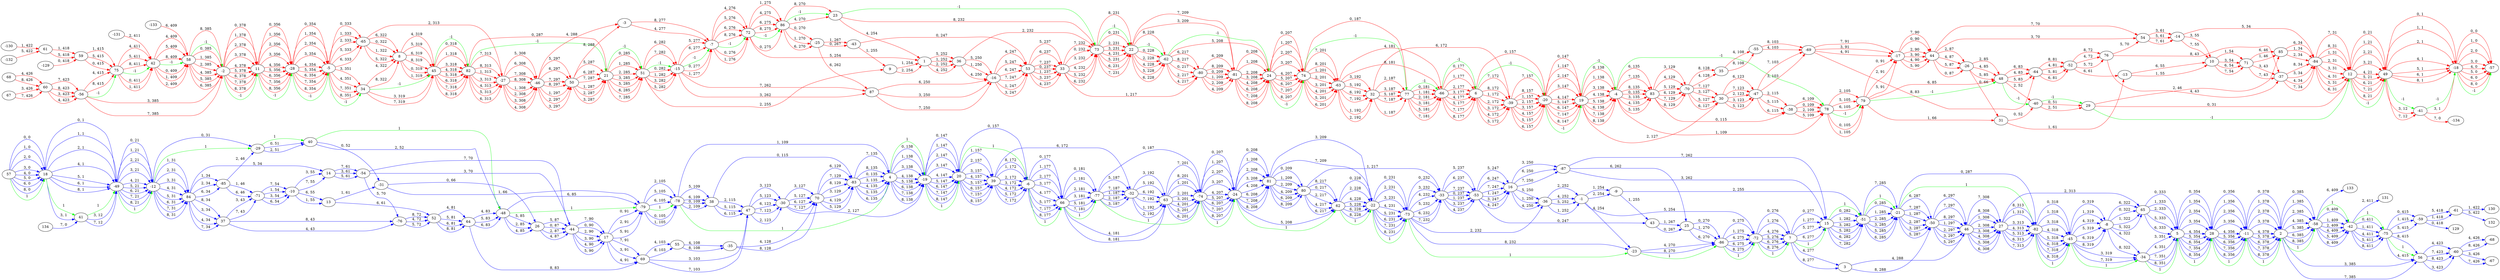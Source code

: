 digraph G
{
rankdir = LR
57 -> 18[label="0, 0" color=blue]
-18 -> -57[label="0, 0" color=red]
18 -> -49[label="0, 1" color=blue]
49 -> -18[label="0, 1" color=red]
-49 -> -12[label="0, 21" color=blue]
12 -> 49[label="0, 21" color=red]
-12 -> -29[label="0, 31" color=blue]
29 -> 12[label="0, 31" color=red]
-29 -> 40[label="0, 51" color=blue]
-40 -> 29[label="0, 51" color=red]
40 -> -31[label="0, 52" color=blue]
31 -> -40[label="0, 52" color=red]
-31 -> 26[label="0, 66" color=blue]
-26 -> 31[label="0, 66" color=red]
26 -> -44[label="0, 87" color=blue]
44 -> -26[label="0, 87" color=red]
-44 -> 17[label="0, 90" color=blue]
-17 -> 44[label="0, 90" color=red]
17 -> -79[label="0, 91" color=blue]
79 -> -17[label="0, 91" color=red]
-79 -> -78[label="0, 105" color=blue]
78 -> 79[label="0, 105" color=red]
-78 -> 38[label="0, 109" color=blue]
-38 -> 78[label="0, 109" color=red]
38 -> -83[label="0, 115" color=blue]
83 -> -38[label="0, 115" color=red]
-83 -> 4[label="0, 135" color=blue]
-4 -> 83[label="0, 135" color=red]
4 -> -19[label="0, 138" color=blue]
19 -> -4[label="0, 138" color=red]
-19 -> 20[label="0, 147" color=blue]
-20 -> 19[label="0, 147" color=red]
20 -> -6[label="0, 157" color=blue]
6 -> -20[label="0, 157" color=red]
-6 -> 66[label="0, 177" color=blue]
-66 -> 6[label="0, 177" color=red]
66 -> -77[label="0, 181" color=blue]
77 -> -66[label="0, 181" color=red]
-77 -> -74[label="0, 187" color=blue]
74 -> 77[label="0, 187" color=red]
-74 -> -24[label="0, 207" color=blue]
24 -> 74[label="0, 207" color=red]
-24 -> 81[label="0, 208" color=blue]
-81 -> 24[label="0, 208" color=red]
81 -> 80[label="0, 209" color=blue]
-80 -> -81[label="0, 209" color=red]
80 -> 62[label="0, 217" color=blue]
-62 -> -80[label="0, 217" color=red]
62 -> -22[label="0, 228" color=blue]
22 -> -62[label="0, 228" color=red]
-22 -> -73[label="0, 231" color=blue]
73 -> 22[label="0, 231" color=red]
-73 -> -33[label="0, 232" color=blue]
33 -> 73[label="0, 232" color=red]
-33 -> -53[label="0, 237" color=blue]
53 -> 33[label="0, 237" color=red]
-53 -> 43[label="0, 247" color=blue]
-43 -> 53[label="0, 247" color=red]
43 -> 25[label="0, 267" color=blue]
-25 -> -43[label="0, 267" color=red]
25 -> -86[label="0, 270" color=blue]
86 -> -25[label="0, 270" color=red]
-86 -> -72[label="0, 275" color=blue]
72 -> 86[label="0, 275" color=red]
-72 -> 7[label="0, 276" color=blue]
-7 -> 72[label="0, 276" color=red]
7 -> 15[label="0, 277" color=blue]
-15 -> -7[label="0, 277" color=red]
15 -> -51[label="0, 282" color=blue]
51 -> -15[label="0, 282" color=red]
-51 -> -21[label="0, 285" color=blue]
21 -> 51[label="0, 285" color=red]
-21 -> -82[label="0, 287" color=blue]
82 -> 21[label="0, 287" color=red]
-82 -> -45[label="0, 318" color=blue]
45 -> 82[label="0, 318" color=red]
-45 -> -8[label="0, 319" color=blue]
8 -> 45[label="0, 319" color=red]
-8 -> 65[label="0, 322" color=blue]
-65 -> 8[label="0, 322" color=red]
65 -> 5[label="0, 333" color=blue]
-5 -> -65[label="0, 333" color=red]
5 -> 28[label="0, 354" color=blue]
-28 -> -5[label="0, 354" color=red]
28 -> -11[label="0, 356" color=blue]
11 -> -28[label="0, 356" color=red]
-11 -> 2[label="0, 378" color=blue]
-2 -> 11[label="0, 378" color=red]
2 -> -58[label="0, 385" color=blue]
58 -> -2[label="0, 385" color=red]
-58 -> -42[label="0, 409" color=blue]
42 -> 58[label="0, 409" color=red]
-42 -> -75[label="0, 411" color=blue]
75 -> 42[label="0, 411" color=red]
-75 -> -59[label="0, 415" color=blue]
59 -> 75[label="0, 415" color=red]
-59 -> 129[label="0, 418" color=blue]
-129 -> 59[label="0, 418" color=red]
57 -> 18[label="1, 0" color=blue]
-18 -> -57[label="1, 0" color=red]
18 -> -49[label="1, 1" color=blue]
49 -> -18[label="1, 1" color=red]
-49 -> -12[label="1, 21" color=blue]
12 -> 49[label="1, 21" color=red]
-12 -> 84[label="1, 31" color=blue]
-84 -> 12[label="1, 31" color=red]
84 -> -85[label="1, 34" color=blue]
85 -> -84[label="1, 34" color=red]
-85 -> -71[label="1, 46" color=blue]
71 -> 85[label="1, 46" color=red]
-71 -> -10[label="1, 54" color=blue]
10 -> 71[label="1, 54" color=red]
-10 -> 13[label="1, 55" color=blue]
-13 -> 10[label="1, 55" color=red]
13 -> -31[label="1, 61" color=blue]
31 -> -13[label="1, 61" color=red]
-31 -> -79[label="1, 66" color=blue]
79 -> 31[label="1, 66" color=red]
-79 -> -78[label="1, 105" color=blue]
78 -> 79[label="1, 105" color=red]
-78 -> 4[label="1, 109" color=blue]
-4 -> 78[label="1, 109" color=red]
4 -> -19[label="1, 138" color=blue]
19 -> -4[label="1, 138" color=red]
-19 -> 20[label="1, 147" color=blue]
-20 -> 19[label="1, 147" color=red]
20 -> 39[label="1, 157" color=blue]
-39 -> -20[label="1, 157" color=red]
39 -> -6[label="1, 172" color=blue]
6 -> -39[label="1, 172" color=red]
-6 -> 66[label="1, 177" color=blue]
-66 -> 6[label="1, 177" color=red]
66 -> -77[label="1, 181" color=blue]
77 -> -66[label="1, 181" color=red]
-77 -> -32[label="1, 187" color=blue]
32 -> 77[label="1, 187" color=red]
-32 -> 63[label="1, 192" color=blue]
-63 -> 32[label="1, 192" color=red]
63 -> -74[label="1, 201" color=blue]
74 -> -63[label="1, 201" color=red]
-74 -> -24[label="1, 207" color=blue]
24 -> 74[label="1, 207" color=red]
-24 -> 81[label="1, 208" color=blue]
-81 -> 24[label="1, 208" color=red]
81 -> 80[label="1, 209" color=blue]
-80 -> -81[label="1, 209" color=red]
80 -> -33[label="1, 217" color=blue]
33 -> -80[label="1, 217" color=red]
-33 -> -53[label="1, 237" color=blue]
53 -> 33[label="1, 237" color=red]
-53 -> 16[label="1, 247" color=blue]
-16 -> 53[label="1, 247" color=red]
16 -> -36[label="1, 250" color=blue]
36 -> -16[label="1, 250" color=red]
-36 -> -1[label="1, 252" color=blue]
1 -> 36[label="1, 252" color=red]
-1 -> -9[label="1, 254" color=blue]
9 -> 1[label="1, 254" color=red]
-9 -> 43[label="1, 255" color=blue]
-43 -> 9[label="1, 255" color=red]
43 -> 25[label="1, 267" color=blue]
-25 -> -43[label="1, 267" color=red]
25 -> -86[label="1, 270" color=blue]
86 -> -25[label="1, 270" color=red]
-86 -> -72[label="1, 275" color=blue]
72 -> 86[label="1, 275" color=red]
-72 -> 7[label="1, 276" color=blue]
-7 -> 72[label="1, 276" color=red]
7 -> 15[label="1, 277" color=blue]
-15 -> -7[label="1, 277" color=red]
15 -> -51[label="1, 282" color=blue]
51 -> -15[label="1, 282" color=red]
-51 -> -21[label="1, 285" color=blue]
21 -> 51[label="1, 285" color=red]
-21 -> -50[label="1, 287" color=blue]
50 -> 21[label="1, 287" color=red]
-50 -> 46[label="1, 297" color=blue]
-46 -> 50[label="1, 297" color=red]
46 -> 27[label="1, 308" color=blue]
-27 -> -46[label="1, 308" color=red]
27 -> -82[label="1, 313" color=blue]
82 -> -27[label="1, 313" color=red]
-82 -> -45[label="1, 318" color=blue]
45 -> 82[label="1, 318" color=red]
-45 -> -8[label="1, 319" color=blue]
8 -> 45[label="1, 319" color=red]
-8 -> 65[label="1, 322" color=blue]
-65 -> 8[label="1, 322" color=red]
65 -> 5[label="1, 333" color=blue]
-5 -> -65[label="1, 333" color=red]
5 -> 28[label="1, 354" color=blue]
-28 -> -5[label="1, 354" color=red]
28 -> -11[label="1, 356" color=blue]
11 -> -28[label="1, 356" color=red]
-11 -> 2[label="1, 378" color=blue]
-2 -> 11[label="1, 378" color=red]
2 -> -58[label="1, 385" color=blue]
58 -> -2[label="1, 385" color=red]
-58 -> -42[label="1, 409" color=blue]
42 -> 58[label="1, 409" color=red]
-42 -> -75[label="1, 411" color=blue]
75 -> 42[label="1, 411" color=red]
-75 -> -59[label="1, 415" color=blue]
59 -> 75[label="1, 415" color=red]
-59 -> -61[label="1, 418" color=blue]
61 -> 59[label="1, 418" color=red]
-61 -> 130[label="1, 422" color=blue]
-130 -> 61[label="1, 422" color=red]
57 -> 18[label="2, 0" color=blue]
-18 -> -57[label="2, 0" color=red]
18 -> -49[label="2, 1" color=blue]
49 -> -18[label="2, 1" color=red]
-49 -> -12[label="2, 21" color=blue]
12 -> 49[label="2, 21" color=red]
-12 -> 84[label="2, 31" color=blue]
-84 -> 12[label="2, 31" color=red]
84 -> -85[label="2, 34" color=blue]
85 -> -84[label="2, 34" color=red]
-85 -> -29[label="2, 46" color=blue]
29 -> 85[label="2, 46" color=red]
-29 -> 40[label="2, 51" color=blue]
-40 -> 29[label="2, 51" color=red]
40 -> -48[label="2, 52" color=blue]
48 -> -40[label="2, 52" color=red]
-48 -> 26[label="2, 85" color=blue]
-26 -> 48[label="2, 85" color=red]
26 -> -44[label="2, 87" color=blue]
44 -> -26[label="2, 87" color=red]
-44 -> 17[label="2, 90" color=blue]
-17 -> 44[label="2, 90" color=red]
17 -> -79[label="2, 91" color=blue]
79 -> -17[label="2, 91" color=red]
-79 -> -78[label="2, 105" color=blue]
78 -> 79[label="2, 105" color=red]
-78 -> 38[label="2, 109" color=blue]
-38 -> 78[label="2, 109" color=red]
38 -> 47[label="2, 115" color=blue]
-47 -> -38[label="2, 115" color=red]
47 -> -30[label="2, 123" color=blue]
30 -> -47[label="2, 123" color=red]
-30 -> -19[label="2, 127" color=blue]
19 -> 30[label="2, 127" color=red]
-19 -> 20[label="2, 147" color=blue]
-20 -> 19[label="2, 147" color=red]
20 -> 39[label="2, 157" color=blue]
-39 -> -20[label="2, 157" color=red]
39 -> -6[label="2, 172" color=blue]
6 -> -39[label="2, 172" color=red]
-6 -> 66[label="2, 177" color=blue]
-66 -> 6[label="2, 177" color=red]
66 -> -77[label="2, 181" color=blue]
77 -> -66[label="2, 181" color=red]
-77 -> -32[label="2, 187" color=blue]
32 -> 77[label="2, 187" color=red]
-32 -> 63[label="2, 192" color=blue]
-63 -> 32[label="2, 192" color=red]
63 -> -74[label="2, 201" color=blue]
74 -> -63[label="2, 201" color=red]
-74 -> -24[label="2, 207" color=blue]
24 -> 74[label="2, 207" color=red]
-24 -> 81[label="2, 208" color=blue]
-81 -> 24[label="2, 208" color=red]
81 -> 80[label="2, 209" color=blue]
-80 -> -81[label="2, 209" color=red]
80 -> 62[label="2, 217" color=blue]
-62 -> -80[label="2, 217" color=red]
62 -> -22[label="2, 228" color=blue]
22 -> -62[label="2, 228" color=red]
-22 -> -73[label="2, 231" color=blue]
73 -> 22[label="2, 231" color=red]
-73 -> -36[label="2, 232" color=blue]
36 -> 73[label="2, 232" color=red]
-36 -> -1[label="2, 252" color=blue]
1 -> 36[label="2, 252" color=red]
-1 -> -9[label="2, 254" color=blue]
9 -> 1[label="2, 254" color=red]
-9 -> -51[label="2, 255" color=blue]
51 -> 9[label="2, 255" color=red]
-51 -> -21[label="2, 285" color=blue]
21 -> 51[label="2, 285" color=red]
-21 -> -50[label="2, 287" color=blue]
50 -> 21[label="2, 287" color=red]
-50 -> 46[label="2, 297" color=blue]
-46 -> 50[label="2, 297" color=red]
46 -> 27[label="2, 308" color=blue]
-27 -> -46[label="2, 308" color=red]
27 -> 65[label="2, 313" color=blue]
-65 -> -27[label="2, 313" color=red]
65 -> 5[label="2, 333" color=blue]
-5 -> -65[label="2, 333" color=red]
5 -> 28[label="2, 354" color=blue]
-28 -> -5[label="2, 354" color=red]
28 -> -11[label="2, 356" color=blue]
11 -> -28[label="2, 356" color=red]
-11 -> 2[label="2, 378" color=blue]
-2 -> 11[label="2, 378" color=red]
2 -> -58[label="2, 385" color=blue]
58 -> -2[label="2, 385" color=red]
-58 -> -42[label="2, 409" color=blue]
42 -> 58[label="2, 409" color=red]
-42 -> 131[label="2, 411" color=blue]
-131 -> 42[label="2, 411" color=red]
57 -> 18[label="3, 0" color=blue]
-18 -> -57[label="3, 0" color=red]
18 -> 41[label="3, 1" color=blue]
-41 -> -18[label="3, 1" color=red]
41 -> -49[label="3, 12" color=blue]
49 -> -41[label="3, 12" color=red]
-49 -> -12[label="3, 21" color=blue]
12 -> 49[label="3, 21" color=red]
-12 -> 84[label="3, 31" color=blue]
-84 -> 12[label="3, 31" color=red]
84 -> 37[label="3, 34" color=blue]
-37 -> -84[label="3, 34" color=red]
37 -> -71[label="3, 43" color=blue]
71 -> -37[label="3, 43" color=red]
-71 -> -10[label="3, 54" color=blue]
10 -> 71[label="3, 54" color=red]
-10 -> 14[label="3, 55" color=blue]
-14 -> 10[label="3, 55" color=red]
14 -> -54[label="3, 61" color=blue]
54 -> -14[label="3, 61" color=red]
-54 -> -44[label="3, 70" color=blue]
44 -> 54[label="3, 70" color=red]
-44 -> 17[label="3, 90" color=blue]
-17 -> 44[label="3, 90" color=red]
17 -> 69[label="3, 91" color=blue]
-69 -> -17[label="3, 91" color=red]
69 -> 47[label="3, 103" color=blue]
-47 -> -69[label="3, 103" color=red]
47 -> -30[label="3, 123" color=blue]
30 -> -47[label="3, 123" color=red]
-30 -> 70[label="3, 127" color=blue]
-70 -> 30[label="3, 127" color=red]
70 -> -83[label="3, 129" color=blue]
83 -> -70[label="3, 129" color=red]
-83 -> 4[label="3, 135" color=blue]
-4 -> 83[label="3, 135" color=red]
4 -> -19[label="3, 138" color=blue]
19 -> -4[label="3, 138" color=red]
-19 -> 20[label="3, 147" color=blue]
-20 -> 19[label="3, 147" color=red]
20 -> 39[label="3, 157" color=blue]
-39 -> -20[label="3, 157" color=red]
39 -> -6[label="3, 172" color=blue]
6 -> -39[label="3, 172" color=red]
-6 -> 66[label="3, 177" color=blue]
-66 -> 6[label="3, 177" color=red]
66 -> -77[label="3, 181" color=blue]
77 -> -66[label="3, 181" color=red]
-77 -> -32[label="3, 187" color=blue]
32 -> 77[label="3, 187" color=red]
-32 -> 63[label="3, 192" color=blue]
-63 -> 32[label="3, 192" color=red]
63 -> -74[label="3, 201" color=blue]
74 -> -63[label="3, 201" color=red]
-74 -> -24[label="3, 207" color=blue]
24 -> 74[label="3, 207" color=red]
-24 -> 81[label="3, 208" color=blue]
-81 -> 24[label="3, 208" color=red]
81 -> -22[label="3, 209" color=blue]
22 -> -81[label="3, 209" color=red]
-22 -> -73[label="3, 231" color=blue]
73 -> 22[label="3, 231" color=red]
-73 -> -33[label="3, 232" color=blue]
33 -> 73[label="3, 232" color=red]
-33 -> -53[label="3, 237" color=blue]
53 -> 33[label="3, 237" color=red]
-53 -> 16[label="3, 247" color=blue]
-16 -> 53[label="3, 247" color=red]
16 -> -87[label="3, 250" color=blue]
87 -> -16[label="3, 250" color=red]
-87 -> 15[label="3, 262" color=blue]
-15 -> 87[label="3, 262" color=red]
15 -> -51[label="3, 282" color=blue]
51 -> -15[label="3, 282" color=red]
-51 -> -21[label="3, 285" color=blue]
21 -> 51[label="3, 285" color=red]
-21 -> -50[label="3, 287" color=blue]
50 -> 21[label="3, 287" color=red]
-50 -> 46[label="3, 297" color=blue]
-46 -> 50[label="3, 297" color=red]
46 -> 27[label="3, 308" color=blue]
-27 -> -46[label="3, 308" color=red]
27 -> -82[label="3, 313" color=blue]
82 -> -27[label="3, 313" color=red]
-82 -> -45[label="3, 318" color=blue]
45 -> 82[label="3, 318" color=red]
-45 -> -34[label="3, 319" color=blue]
34 -> 45[label="3, 319" color=red]
-34 -> 5[label="3, 351" color=blue]
-5 -> 34[label="3, 351" color=red]
5 -> 28[label="3, 354" color=blue]
-28 -> -5[label="3, 354" color=red]
28 -> -11[label="3, 356" color=blue]
11 -> -28[label="3, 356" color=red]
-11 -> 2[label="3, 378" color=blue]
-2 -> 11[label="3, 378" color=red]
2 -> 56[label="3, 385" color=blue]
-56 -> -2[label="3, 385" color=red]
56 -> -60[label="3, 423" color=blue]
60 -> -56[label="3, 423" color=red]
-60 -> -67[label="3, 426" color=blue]
67 -> 60[label="3, 426" color=red]
57 -> 18[label="4, 0" color=blue]
-18 -> -57[label="4, 0" color=red]
18 -> -49[label="4, 1" color=blue]
49 -> -18[label="4, 1" color=red]
-49 -> -12[label="4, 21" color=blue]
12 -> 49[label="4, 21" color=red]
-12 -> 84[label="4, 31" color=blue]
-84 -> 12[label="4, 31" color=red]
84 -> 37[label="4, 34" color=blue]
-37 -> -84[label="4, 34" color=red]
37 -> -76[label="4, 43" color=blue]
76 -> -37[label="4, 43" color=red]
-76 -> 52[label="4, 72" color=blue]
-52 -> 76[label="4, 72" color=red]
52 -> 64[label="4, 81" color=blue]
-64 -> -52[label="4, 81" color=red]
64 -> -48[label="4, 83" color=blue]
48 -> -64[label="4, 83" color=red]
-48 -> 26[label="4, 85" color=blue]
-26 -> 48[label="4, 85" color=red]
26 -> -44[label="4, 87" color=blue]
44 -> -26[label="4, 87" color=red]
-44 -> 17[label="4, 90" color=blue]
-17 -> 44[label="4, 90" color=red]
17 -> 69[label="4, 91" color=blue]
-69 -> -17[label="4, 91" color=red]
69 -> 55[label="4, 103" color=blue]
-55 -> -69[label="4, 103" color=red]
55 -> -35[label="4, 108" color=blue]
35 -> -55[label="4, 108" color=red]
-35 -> 70[label="4, 128" color=blue]
-70 -> 35[label="4, 128" color=red]
70 -> -83[label="4, 129" color=blue]
83 -> -70[label="4, 129" color=red]
-83 -> 4[label="4, 135" color=blue]
-4 -> 83[label="4, 135" color=red]
4 -> -19[label="4, 138" color=blue]
19 -> -4[label="4, 138" color=red]
-19 -> 20[label="4, 147" color=blue]
-20 -> 19[label="4, 147" color=red]
20 -> 39[label="4, 157" color=blue]
-39 -> -20[label="4, 157" color=red]
39 -> -6[label="4, 172" color=blue]
6 -> -39[label="4, 172" color=red]
-6 -> 66[label="4, 177" color=blue]
-66 -> 6[label="4, 177" color=red]
66 -> 63[label="4, 181" color=blue]
-63 -> -66[label="4, 181" color=red]
63 -> -74[label="4, 201" color=blue]
74 -> -63[label="4, 201" color=red]
-74 -> -24[label="4, 207" color=blue]
24 -> 74[label="4, 207" color=red]
-24 -> 81[label="4, 208" color=blue]
-81 -> 24[label="4, 208" color=red]
81 -> 80[label="4, 209" color=blue]
-80 -> -81[label="4, 209" color=red]
80 -> 62[label="4, 217" color=blue]
-62 -> -80[label="4, 217" color=red]
62 -> -22[label="4, 228" color=blue]
22 -> -62[label="4, 228" color=red]
-22 -> -73[label="4, 231" color=blue]
73 -> 22[label="4, 231" color=red]
-73 -> -33[label="4, 232" color=blue]
33 -> 73[label="4, 232" color=red]
-33 -> -53[label="4, 237" color=blue]
53 -> 33[label="4, 237" color=red]
-53 -> 16[label="4, 247" color=blue]
-16 -> 53[label="4, 247" color=red]
16 -> -36[label="4, 250" color=blue]
36 -> -16[label="4, 250" color=red]
-36 -> -1[label="4, 252" color=blue]
1 -> 36[label="4, 252" color=red]
-1 -> -23[label="4, 254" color=blue]
23 -> 1[label="4, 254" color=red]
-23 -> -86[label="4, 270" color=blue]
86 -> 23[label="4, 270" color=red]
-86 -> -72[label="4, 275" color=blue]
72 -> 86[label="4, 275" color=red]
-72 -> 7[label="4, 276" color=blue]
-7 -> 72[label="4, 276" color=red]
7 -> 3[label="4, 277" color=blue]
-3 -> -7[label="4, 277" color=red]
3 -> 46[label="4, 288" color=blue]
-46 -> -3[label="4, 288" color=red]
46 -> 27[label="4, 308" color=blue]
-27 -> -46[label="4, 308" color=red]
27 -> -82[label="4, 313" color=blue]
82 -> -27[label="4, 313" color=red]
-82 -> -45[label="4, 318" color=blue]
45 -> 82[label="4, 318" color=red]
-45 -> -8[label="4, 319" color=blue]
8 -> 45[label="4, 319" color=red]
-8 -> -34[label="4, 322" color=blue]
34 -> 8[label="4, 322" color=red]
-34 -> 5[label="4, 351" color=blue]
-5 -> 34[label="4, 351" color=red]
5 -> 28[label="4, 354" color=blue]
-28 -> -5[label="4, 354" color=red]
28 -> -11[label="4, 356" color=blue]
11 -> -28[label="4, 356" color=red]
-11 -> 2[label="4, 378" color=blue]
-2 -> 11[label="4, 378" color=red]
2 -> -58[label="4, 385" color=blue]
58 -> -2[label="4, 385" color=red]
-58 -> -42[label="4, 409" color=blue]
42 -> 58[label="4, 409" color=red]
-42 -> -75[label="4, 411" color=blue]
75 -> 42[label="4, 411" color=red]
-75 -> 56[label="4, 415" color=blue]
-56 -> 75[label="4, 415" color=red]
56 -> -60[label="4, 423" color=blue]
60 -> -56[label="4, 423" color=red]
-60 -> -68[label="4, 426" color=blue]
68 -> 60[label="4, 426" color=red]
57 -> 18[label="5, 0" color=blue]
-18 -> -57[label="5, 0" color=red]
18 -> -49[label="5, 1" color=blue]
49 -> -18[label="5, 1" color=red]
-49 -> -12[label="5, 21" color=blue]
12 -> 49[label="5, 21" color=red]
-12 -> 84[label="5, 31" color=blue]
-84 -> 12[label="5, 31" color=red]
84 -> 14[label="5, 34" color=blue]
-14 -> -84[label="5, 34" color=red]
14 -> -54[label="5, 61" color=blue]
54 -> -14[label="5, 61" color=red]
-54 -> -76[label="5, 70" color=blue]
76 -> 54[label="5, 70" color=red]
-76 -> 52[label="5, 72" color=blue]
-52 -> 76[label="5, 72" color=red]
52 -> 64[label="5, 81" color=blue]
-64 -> -52[label="5, 81" color=red]
64 -> -48[label="5, 83" color=blue]
48 -> -64[label="5, 83" color=red]
-48 -> 26[label="5, 85" color=blue]
-26 -> 48[label="5, 85" color=red]
26 -> -44[label="5, 87" color=blue]
44 -> -26[label="5, 87" color=red]
-44 -> 17[label="5, 90" color=blue]
-17 -> 44[label="5, 90" color=red]
17 -> -79[label="5, 91" color=blue]
79 -> -17[label="5, 91" color=red]
-79 -> -78[label="5, 105" color=blue]
78 -> 79[label="5, 105" color=red]
-78 -> 38[label="5, 109" color=blue]
-38 -> 78[label="5, 109" color=red]
38 -> 47[label="5, 115" color=blue]
-47 -> -38[label="5, 115" color=red]
47 -> -30[label="5, 123" color=blue]
30 -> -47[label="5, 123" color=red]
-30 -> 70[label="5, 127" color=blue]
-70 -> 30[label="5, 127" color=red]
70 -> -83[label="5, 129" color=blue]
83 -> -70[label="5, 129" color=red]
-83 -> 4[label="5, 135" color=blue]
-4 -> 83[label="5, 135" color=red]
4 -> -19[label="5, 138" color=blue]
19 -> -4[label="5, 138" color=red]
-19 -> 20[label="5, 147" color=blue]
-20 -> 19[label="5, 147" color=red]
20 -> 39[label="5, 157" color=blue]
-39 -> -20[label="5, 157" color=red]
39 -> -6[label="5, 172" color=blue]
6 -> -39[label="5, 172" color=red]
-6 -> 66[label="5, 177" color=blue]
-66 -> 6[label="5, 177" color=red]
66 -> -77[label="5, 181" color=blue]
77 -> -66[label="5, 181" color=red]
-77 -> -32[label="5, 187" color=blue]
32 -> 77[label="5, 187" color=red]
-32 -> 63[label="5, 192" color=blue]
-63 -> 32[label="5, 192" color=red]
63 -> -74[label="5, 201" color=blue]
74 -> -63[label="5, 201" color=red]
-74 -> -24[label="5, 207" color=blue]
24 -> 74[label="5, 207" color=red]
-24 -> 62[label="5, 208" color=blue]
-62 -> 24[label="5, 208" color=red]
62 -> -22[label="5, 228" color=blue]
22 -> -62[label="5, 228" color=red]
-22 -> -73[label="5, 231" color=blue]
73 -> 22[label="5, 231" color=red]
-73 -> -33[label="5, 232" color=blue]
33 -> 73[label="5, 232" color=red]
-33 -> -53[label="5, 237" color=blue]
53 -> 33[label="5, 237" color=red]
-53 -> 16[label="5, 247" color=blue]
-16 -> 53[label="5, 247" color=red]
16 -> -36[label="5, 250" color=blue]
36 -> -16[label="5, 250" color=red]
-36 -> -1[label="5, 252" color=blue]
1 -> 36[label="5, 252" color=red]
-1 -> -72[label="5, 254" color=blue]
72 -> 1[label="5, 254" color=red]
-72 -> 7[label="5, 276" color=blue]
-7 -> 72[label="5, 276" color=red]
7 -> 15[label="5, 277" color=blue]
-15 -> -7[label="5, 277" color=red]
15 -> -51[label="5, 282" color=blue]
51 -> -15[label="5, 282" color=red]
-51 -> -21[label="5, 285" color=blue]
21 -> 51[label="5, 285" color=red]
-21 -> -50[label="5, 287" color=blue]
50 -> 21[label="5, 287" color=red]
-50 -> 46[label="5, 297" color=blue]
-46 -> 50[label="5, 297" color=red]
46 -> 27[label="5, 308" color=blue]
-27 -> -46[label="5, 308" color=red]
27 -> -82[label="5, 313" color=blue]
82 -> -27[label="5, 313" color=red]
-82 -> -45[label="5, 318" color=blue]
45 -> 82[label="5, 318" color=red]
-45 -> -8[label="5, 319" color=blue]
8 -> 45[label="5, 319" color=red]
-8 -> 65[label="5, 322" color=blue]
-65 -> 8[label="5, 322" color=red]
65 -> 5[label="5, 333" color=blue]
-5 -> -65[label="5, 333" color=red]
5 -> 28[label="5, 354" color=blue]
-28 -> -5[label="5, 354" color=red]
28 -> -11[label="5, 356" color=blue]
11 -> -28[label="5, 356" color=red]
-11 -> 2[label="5, 378" color=blue]
-2 -> 11[label="5, 378" color=red]
2 -> -58[label="5, 385" color=blue]
58 -> -2[label="5, 385" color=red]
-58 -> -42[label="5, 409" color=blue]
42 -> 58[label="5, 409" color=red]
-42 -> -75[label="5, 411" color=blue]
75 -> 42[label="5, 411" color=red]
-75 -> -59[label="5, 415" color=blue]
59 -> 75[label="5, 415" color=red]
-59 -> -61[label="5, 418" color=blue]
61 -> 59[label="5, 418" color=red]
-61 -> 132[label="5, 422" color=blue]
-132 -> 61[label="5, 422" color=red]
57 -> 18[label="6, 0" color=blue]
-18 -> -57[label="6, 0" color=red]
18 -> -49[label="6, 1" color=blue]
49 -> -18[label="6, 1" color=red]
-49 -> -12[label="6, 21" color=blue]
12 -> 49[label="6, 21" color=red]
-12 -> 84[label="6, 31" color=blue]
-84 -> 12[label="6, 31" color=red]
84 -> -85[label="6, 34" color=blue]
85 -> -84[label="6, 34" color=red]
-85 -> -71[label="6, 46" color=blue]
71 -> 85[label="6, 46" color=red]
-71 -> -10[label="6, 54" color=blue]
10 -> 71[label="6, 54" color=red]
-10 -> 13[label="6, 55" color=blue]
-13 -> 10[label="6, 55" color=red]
13 -> 52[label="6, 61" color=blue]
-52 -> -13[label="6, 61" color=red]
52 -> 64[label="6, 81" color=blue]
-64 -> -52[label="6, 81" color=red]
64 -> -48[label="6, 83" color=blue]
48 -> -64[label="6, 83" color=red]
-48 -> -79[label="6, 85" color=blue]
79 -> 48[label="6, 85" color=red]
-79 -> -78[label="6, 105" color=blue]
78 -> 79[label="6, 105" color=red]
-78 -> 38[label="6, 109" color=blue]
-38 -> 78[label="6, 109" color=red]
38 -> 47[label="6, 115" color=blue]
-47 -> -38[label="6, 115" color=red]
47 -> -30[label="6, 123" color=blue]
30 -> -47[label="6, 123" color=red]
-30 -> 70[label="6, 127" color=blue]
-70 -> 30[label="6, 127" color=red]
70 -> -83[label="6, 129" color=blue]
83 -> -70[label="6, 129" color=red]
-83 -> 4[label="6, 135" color=blue]
-4 -> 83[label="6, 135" color=red]
4 -> -19[label="6, 138" color=blue]
19 -> -4[label="6, 138" color=red]
-19 -> 20[label="6, 147" color=blue]
-20 -> 19[label="6, 147" color=red]
20 -> 39[label="6, 157" color=blue]
-39 -> -20[label="6, 157" color=red]
39 -> -32[label="6, 172" color=blue]
32 -> -39[label="6, 172" color=red]
-32 -> 63[label="6, 192" color=blue]
-63 -> 32[label="6, 192" color=red]
63 -> -74[label="6, 201" color=blue]
74 -> -63[label="6, 201" color=red]
-74 -> -24[label="6, 207" color=blue]
24 -> 74[label="6, 207" color=red]
-24 -> 81[label="6, 208" color=blue]
-81 -> 24[label="6, 208" color=red]
81 -> 80[label="6, 209" color=blue]
-80 -> -81[label="6, 209" color=red]
80 -> 62[label="6, 217" color=blue]
-62 -> -80[label="6, 217" color=red]
62 -> -22[label="6, 228" color=blue]
22 -> -62[label="6, 228" color=red]
-22 -> -73[label="6, 231" color=blue]
73 -> 22[label="6, 231" color=red]
-73 -> -33[label="6, 232" color=blue]
33 -> 73[label="6, 232" color=red]
-33 -> -53[label="6, 237" color=blue]
53 -> 33[label="6, 237" color=red]
-53 -> 16[label="6, 247" color=blue]
-16 -> 53[label="6, 247" color=red]
16 -> -87[label="6, 250" color=blue]
87 -> -16[label="6, 250" color=red]
-87 -> 25[label="6, 262" color=blue]
-25 -> 87[label="6, 262" color=red]
25 -> -86[label="6, 270" color=blue]
86 -> -25[label="6, 270" color=red]
-86 -> -72[label="6, 275" color=blue]
72 -> 86[label="6, 275" color=red]
-72 -> 7[label="6, 276" color=blue]
-7 -> 72[label="6, 276" color=red]
7 -> 15[label="6, 277" color=blue]
-15 -> -7[label="6, 277" color=red]
15 -> -51[label="6, 282" color=blue]
51 -> -15[label="6, 282" color=red]
-51 -> -21[label="6, 285" color=blue]
21 -> 51[label="6, 285" color=red]
-21 -> -50[label="6, 287" color=blue]
50 -> 21[label="6, 287" color=red]
-50 -> 46[label="6, 297" color=blue]
-46 -> 50[label="6, 297" color=red]
46 -> 27[label="6, 308" color=blue]
-27 -> -46[label="6, 308" color=red]
27 -> -82[label="6, 313" color=blue]
82 -> -27[label="6, 313" color=red]
-82 -> -45[label="6, 318" color=blue]
45 -> 82[label="6, 318" color=red]
-45 -> -8[label="6, 319" color=blue]
8 -> 45[label="6, 319" color=red]
-8 -> 65[label="6, 322" color=blue]
-65 -> 8[label="6, 322" color=red]
65 -> 5[label="6, 333" color=blue]
-5 -> -65[label="6, 333" color=red]
5 -> 28[label="6, 354" color=blue]
-28 -> -5[label="6, 354" color=red]
28 -> -11[label="6, 356" color=blue]
11 -> -28[label="6, 356" color=red]
-11 -> 2[label="6, 378" color=blue]
-2 -> 11[label="6, 378" color=red]
2 -> -58[label="6, 385" color=blue]
58 -> -2[label="6, 385" color=red]
-58 -> 133[label="6, 409" color=blue]
-133 -> 58[label="6, 409" color=red]
134 -> 41[label="7, 0" color=blue]
-41 -> -134[label="7, 0" color=red]
41 -> -49[label="7, 12" color=blue]
49 -> -41[label="7, 12" color=red]
-49 -> -12[label="7, 21" color=blue]
12 -> 49[label="7, 21" color=red]
-12 -> 84[label="7, 31" color=blue]
-84 -> 12[label="7, 31" color=red]
84 -> 37[label="7, 34" color=blue]
-37 -> -84[label="7, 34" color=red]
37 -> -71[label="7, 43" color=blue]
71 -> -37[label="7, 43" color=red]
-71 -> -10[label="7, 54" color=blue]
10 -> 71[label="7, 54" color=red]
-10 -> 14[label="7, 55" color=blue]
-14 -> 10[label="7, 55" color=red]
14 -> -54[label="7, 61" color=blue]
54 -> -14[label="7, 61" color=red]
-54 -> -44[label="7, 70" color=blue]
44 -> 54[label="7, 70" color=red]
-44 -> 17[label="7, 90" color=blue]
-17 -> 44[label="7, 90" color=red]
17 -> 69[label="7, 91" color=blue]
-69 -> -17[label="7, 91" color=red]
69 -> 47[label="7, 103" color=blue]
-47 -> -69[label="7, 103" color=red]
47 -> -30[label="7, 123" color=blue]
30 -> -47[label="7, 123" color=red]
-30 -> 70[label="7, 127" color=blue]
-70 -> 30[label="7, 127" color=red]
70 -> -83[label="7, 129" color=blue]
83 -> -70[label="7, 129" color=red]
-83 -> 4[label="7, 135" color=blue]
-4 -> 83[label="7, 135" color=red]
4 -> -19[label="7, 138" color=blue]
19 -> -4[label="7, 138" color=red]
-19 -> 20[label="7, 147" color=blue]
-20 -> 19[label="7, 147" color=red]
20 -> 39[label="7, 157" color=blue]
-39 -> -20[label="7, 157" color=red]
39 -> -6[label="7, 172" color=blue]
6 -> -39[label="7, 172" color=red]
-6 -> 66[label="7, 177" color=blue]
-66 -> 6[label="7, 177" color=red]
66 -> -77[label="7, 181" color=blue]
77 -> -66[label="7, 181" color=red]
-77 -> -32[label="7, 187" color=blue]
32 -> 77[label="7, 187" color=red]
-32 -> 63[label="7, 192" color=blue]
-63 -> 32[label="7, 192" color=red]
63 -> -74[label="7, 201" color=blue]
74 -> -63[label="7, 201" color=red]
-74 -> -24[label="7, 207" color=blue]
24 -> 74[label="7, 207" color=red]
-24 -> 81[label="7, 208" color=blue]
-81 -> 24[label="7, 208" color=red]
81 -> -22[label="7, 209" color=blue]
22 -> -81[label="7, 209" color=red]
-22 -> -73[label="7, 231" color=blue]
73 -> 22[label="7, 231" color=red]
-73 -> -33[label="7, 232" color=blue]
33 -> 73[label="7, 232" color=red]
-33 -> -53[label="7, 237" color=blue]
53 -> 33[label="7, 237" color=red]
-53 -> 16[label="7, 247" color=blue]
-16 -> 53[label="7, 247" color=red]
16 -> -87[label="7, 250" color=blue]
87 -> -16[label="7, 250" color=red]
-87 -> 15[label="7, 262" color=blue]
-15 -> 87[label="7, 262" color=red]
15 -> -51[label="7, 282" color=blue]
51 -> -15[label="7, 282" color=red]
-51 -> -21[label="7, 285" color=blue]
21 -> 51[label="7, 285" color=red]
-21 -> -50[label="7, 287" color=blue]
50 -> 21[label="7, 287" color=red]
-50 -> 46[label="7, 297" color=blue]
-46 -> 50[label="7, 297" color=red]
46 -> 27[label="7, 308" color=blue]
-27 -> -46[label="7, 308" color=red]
27 -> -82[label="7, 313" color=blue]
82 -> -27[label="7, 313" color=red]
-82 -> -45[label="7, 318" color=blue]
45 -> 82[label="7, 318" color=red]
-45 -> -34[label="7, 319" color=blue]
34 -> 45[label="7, 319" color=red]
-34 -> 5[label="7, 351" color=blue]
-5 -> 34[label="7, 351" color=red]
5 -> 28[label="7, 354" color=blue]
-28 -> -5[label="7, 354" color=red]
28 -> -11[label="7, 356" color=blue]
11 -> -28[label="7, 356" color=red]
-11 -> 2[label="7, 378" color=blue]
-2 -> 11[label="7, 378" color=red]
2 -> 56[label="7, 385" color=blue]
-56 -> -2[label="7, 385" color=red]
56 -> -60[label="7, 423" color=blue]
60 -> -56[label="7, 423" color=red]
-60 -> -67[label="7, 426" color=blue]
67 -> 60[label="7, 426" color=red]
57 -> 18[label="8, 0" color=blue]
-18 -> -57[label="8, 0" color=red]
18 -> -49[label="8, 1" color=blue]
49 -> -18[label="8, 1" color=red]
-49 -> -12[label="8, 21" color=blue]
12 -> 49[label="8, 21" color=red]
-12 -> 84[label="8, 31" color=blue]
-84 -> 12[label="8, 31" color=red]
84 -> 37[label="8, 34" color=blue]
-37 -> -84[label="8, 34" color=red]
37 -> -76[label="8, 43" color=blue]
76 -> -37[label="8, 43" color=red]
-76 -> 52[label="8, 72" color=blue]
-52 -> 76[label="8, 72" color=red]
52 -> 64[label="8, 81" color=blue]
-64 -> -52[label="8, 81" color=red]
64 -> 69[label="8, 83" color=blue]
-69 -> -64[label="8, 83" color=red]
69 -> 55[label="8, 103" color=blue]
-55 -> -69[label="8, 103" color=red]
55 -> -35[label="8, 108" color=blue]
35 -> -55[label="8, 108" color=red]
-35 -> 70[label="8, 128" color=blue]
-70 -> 35[label="8, 128" color=red]
70 -> -83[label="8, 129" color=blue]
83 -> -70[label="8, 129" color=red]
-83 -> 4[label="8, 135" color=blue]
-4 -> 83[label="8, 135" color=red]
4 -> -19[label="8, 138" color=blue]
19 -> -4[label="8, 138" color=red]
-19 -> 20[label="8, 147" color=blue]
-20 -> 19[label="8, 147" color=red]
20 -> 39[label="8, 157" color=blue]
-39 -> -20[label="8, 157" color=red]
39 -> -6[label="8, 172" color=blue]
6 -> -39[label="8, 172" color=red]
-6 -> 66[label="8, 177" color=blue]
-66 -> 6[label="8, 177" color=red]
66 -> 63[label="8, 181" color=blue]
-63 -> -66[label="8, 181" color=red]
63 -> -74[label="8, 201" color=blue]
74 -> -63[label="8, 201" color=red]
-74 -> -24[label="8, 207" color=blue]
24 -> 74[label="8, 207" color=red]
-24 -> 81[label="8, 208" color=blue]
-81 -> 24[label="8, 208" color=red]
81 -> 80[label="8, 209" color=blue]
-80 -> -81[label="8, 209" color=red]
80 -> 62[label="8, 217" color=blue]
-62 -> -80[label="8, 217" color=red]
62 -> -22[label="8, 228" color=blue]
22 -> -62[label="8, 228" color=red]
-22 -> -73[label="8, 231" color=blue]
73 -> 22[label="8, 231" color=red]
-73 -> -23[label="8, 232" color=blue]
23 -> 73[label="8, 232" color=red]
-23 -> -86[label="8, 270" color=blue]
86 -> 23[label="8, 270" color=red]
-86 -> -72[label="8, 275" color=blue]
72 -> 86[label="8, 275" color=red]
-72 -> 7[label="8, 276" color=blue]
-7 -> 72[label="8, 276" color=red]
7 -> 3[label="8, 277" color=blue]
-3 -> -7[label="8, 277" color=red]
3 -> -50[label="8, 288" color=blue]
50 -> -3[label="8, 288" color=red]
-50 -> 46[label="8, 297" color=blue]
-46 -> 50[label="8, 297" color=red]
46 -> 27[label="8, 308" color=blue]
-27 -> -46[label="8, 308" color=red]
27 -> -82[label="8, 313" color=blue]
82 -> -27[label="8, 313" color=red]
-82 -> -45[label="8, 318" color=blue]
45 -> 82[label="8, 318" color=red]
-45 -> -8[label="8, 319" color=blue]
8 -> 45[label="8, 319" color=red]
-8 -> -34[label="8, 322" color=blue]
34 -> 8[label="8, 322" color=red]
-34 -> 5[label="8, 351" color=blue]
-5 -> 34[label="8, 351" color=red]
5 -> 28[label="8, 354" color=blue]
-28 -> -5[label="8, 354" color=red]
28 -> -11[label="8, 356" color=blue]
11 -> -28[label="8, 356" color=red]
-11 -> 2[label="8, 378" color=blue]
-2 -> 11[label="8, 378" color=red]
2 -> -58[label="8, 385" color=blue]
58 -> -2[label="8, 385" color=red]
-58 -> -42[label="8, 409" color=blue]
42 -> 58[label="8, 409" color=red]
-42 -> -75[label="8, 411" color=blue]
75 -> 42[label="8, 411" color=red]
-75 -> 56[label="8, 415" color=blue]
-56 -> 75[label="8, 415" color=red]
56 -> -60[label="8, 423" color=blue]
60 -> -56[label="8, 423" color=red]
-60 -> -68[label="8, 426" color=blue]
68 -> 60[label="8, 426" color=red]
57 -> 18[label="1" color=green]
-18 -> -57[label="-1" color=green]
18 -> 41[label="1" color=green]
-41 -> -18[label="-1" color=green]
41 -> -49[label="1" color=green]
49 -> -41[label="-1" color=green]
-49 -> -12[label="1" color=green]
12 -> 49[label="-1" color=green]
-12 -> -29[label="1" color=green]
29 -> 12[label="-1" color=green]
-29 -> 40[label="1" color=green]
-40 -> 29[label="-1" color=green]
40 -> -48[label="1" color=green]
48 -> -40[label="-1" color=green]
-48 -> -79[label="1" color=green]
79 -> 48[label="-1" color=green]
-79 -> -78[label="1" color=green]
78 -> 79[label="-1" color=green]
-78 -> 4[label="1" color=green]
-4 -> 78[label="-1" color=green]
4 -> -19[label="1" color=green]
19 -> -4[label="-1" color=green]
-19 -> 20[label="1" color=green]
-20 -> 19[label="-1" color=green]
20 -> -6[label="1" color=green]
6 -> -20[label="-1" color=green]
-6 -> 66[label="1" color=green]
-66 -> 6[label="-1" color=green]
66 -> -77[label="1" color=green]
77 -> -66[label="-1" color=green]
-77 -> -74[label="1" color=green]
74 -> 77[label="-1" color=green]
-74 -> -24[label="1" color=green]
24 -> 74[label="-1" color=green]
-24 -> 62[label="1" color=green]
-62 -> 24[label="-1" color=green]
62 -> -22[label="1" color=green]
22 -> -62[label="-1" color=green]
-22 -> -73[label="1" color=green]
73 -> 22[label="-1" color=green]
-73 -> -23[label="1" color=green]
23 -> 73[label="-1" color=green]
-23 -> -86[label="1" color=green]
86 -> 23[label="-1" color=green]
-86 -> -72[label="1" color=green]
72 -> 86[label="-1" color=green]
-72 -> 7[label="1" color=green]
-7 -> 72[label="-1" color=green]
7 -> 15[label="1" color=green]
-15 -> -7[label="-1" color=green]
15 -> -51[label="1" color=green]
51 -> -15[label="-1" color=green]
-51 -> -21[label="1" color=green]
21 -> 51[label="-1" color=green]
-21 -> -82[label="1" color=green]
82 -> 21[label="-1" color=green]
-82 -> -45[label="1" color=green]
45 -> 82[label="-1" color=green]
-45 -> -34[label="1" color=green]
34 -> 45[label="-1" color=green]
-34 -> 5[label="1" color=green]
-5 -> 34[label="-1" color=green]
5 -> 28[label="1" color=green]
-28 -> -5[label="-1" color=green]
28 -> -11[label="1" color=green]
11 -> -28[label="-1" color=green]
-11 -> 2[label="1" color=green]
-2 -> 11[label="-1" color=green]
2 -> -58[label="1" color=green]
58 -> -2[label="-1" color=green]
-58 -> -42[label="1" color=green]
42 -> 58[label="-1" color=green]
-42 -> -75[label="1" color=green]
75 -> 42[label="-1" color=green]
-75 -> 56[label="1" color=green]
-56 -> 75[label="-1" color=green]
}

